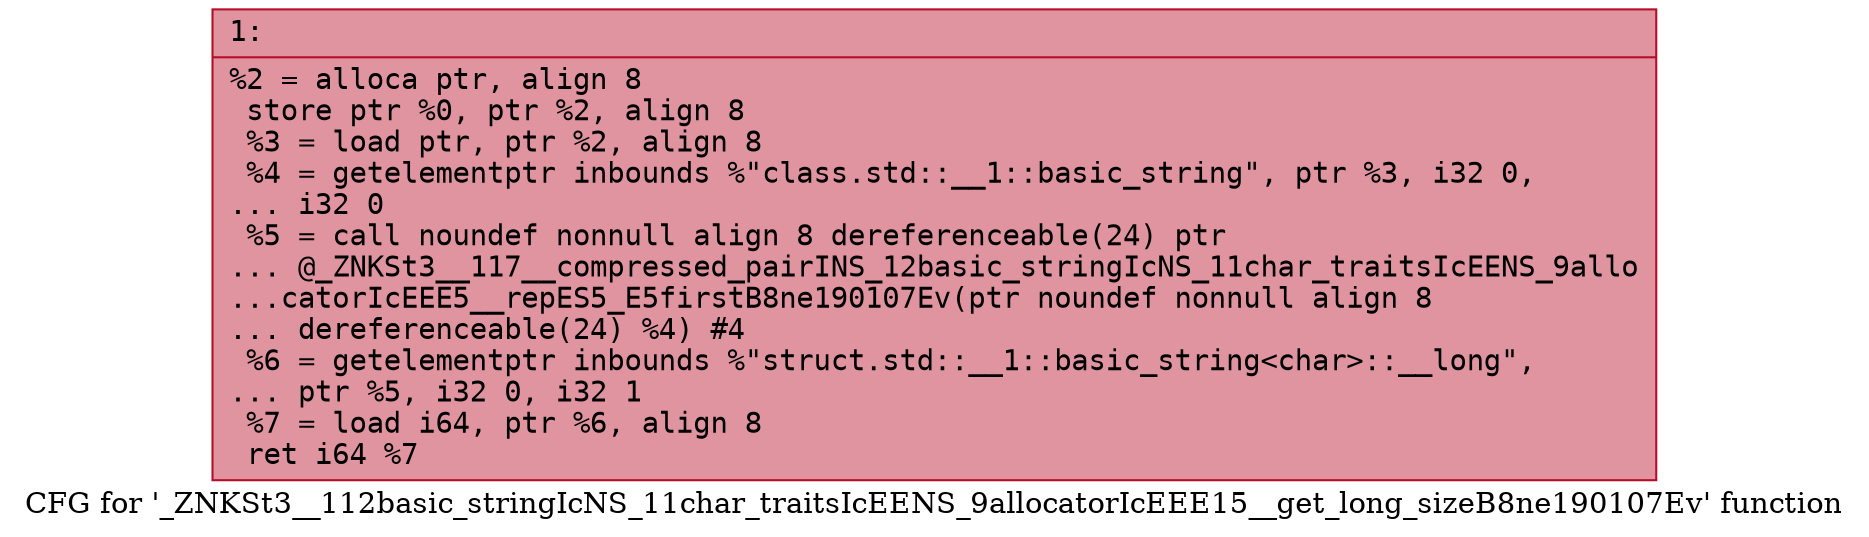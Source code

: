 digraph "CFG for '_ZNKSt3__112basic_stringIcNS_11char_traitsIcEENS_9allocatorIcEEE15__get_long_sizeB8ne190107Ev' function" {
	label="CFG for '_ZNKSt3__112basic_stringIcNS_11char_traitsIcEENS_9allocatorIcEEE15__get_long_sizeB8ne190107Ev' function";

	Node0x60000093aa80 [shape=record,color="#b70d28ff", style=filled, fillcolor="#b70d2870" fontname="Courier",label="{1:\l|  %2 = alloca ptr, align 8\l  store ptr %0, ptr %2, align 8\l  %3 = load ptr, ptr %2, align 8\l  %4 = getelementptr inbounds %\"class.std::__1::basic_string\", ptr %3, i32 0,\l... i32 0\l  %5 = call noundef nonnull align 8 dereferenceable(24) ptr\l... @_ZNKSt3__117__compressed_pairINS_12basic_stringIcNS_11char_traitsIcEENS_9allo\l...catorIcEEE5__repES5_E5firstB8ne190107Ev(ptr noundef nonnull align 8\l... dereferenceable(24) %4) #4\l  %6 = getelementptr inbounds %\"struct.std::__1::basic_string\<char\>::__long\",\l... ptr %5, i32 0, i32 1\l  %7 = load i64, ptr %6, align 8\l  ret i64 %7\l}"];
}
